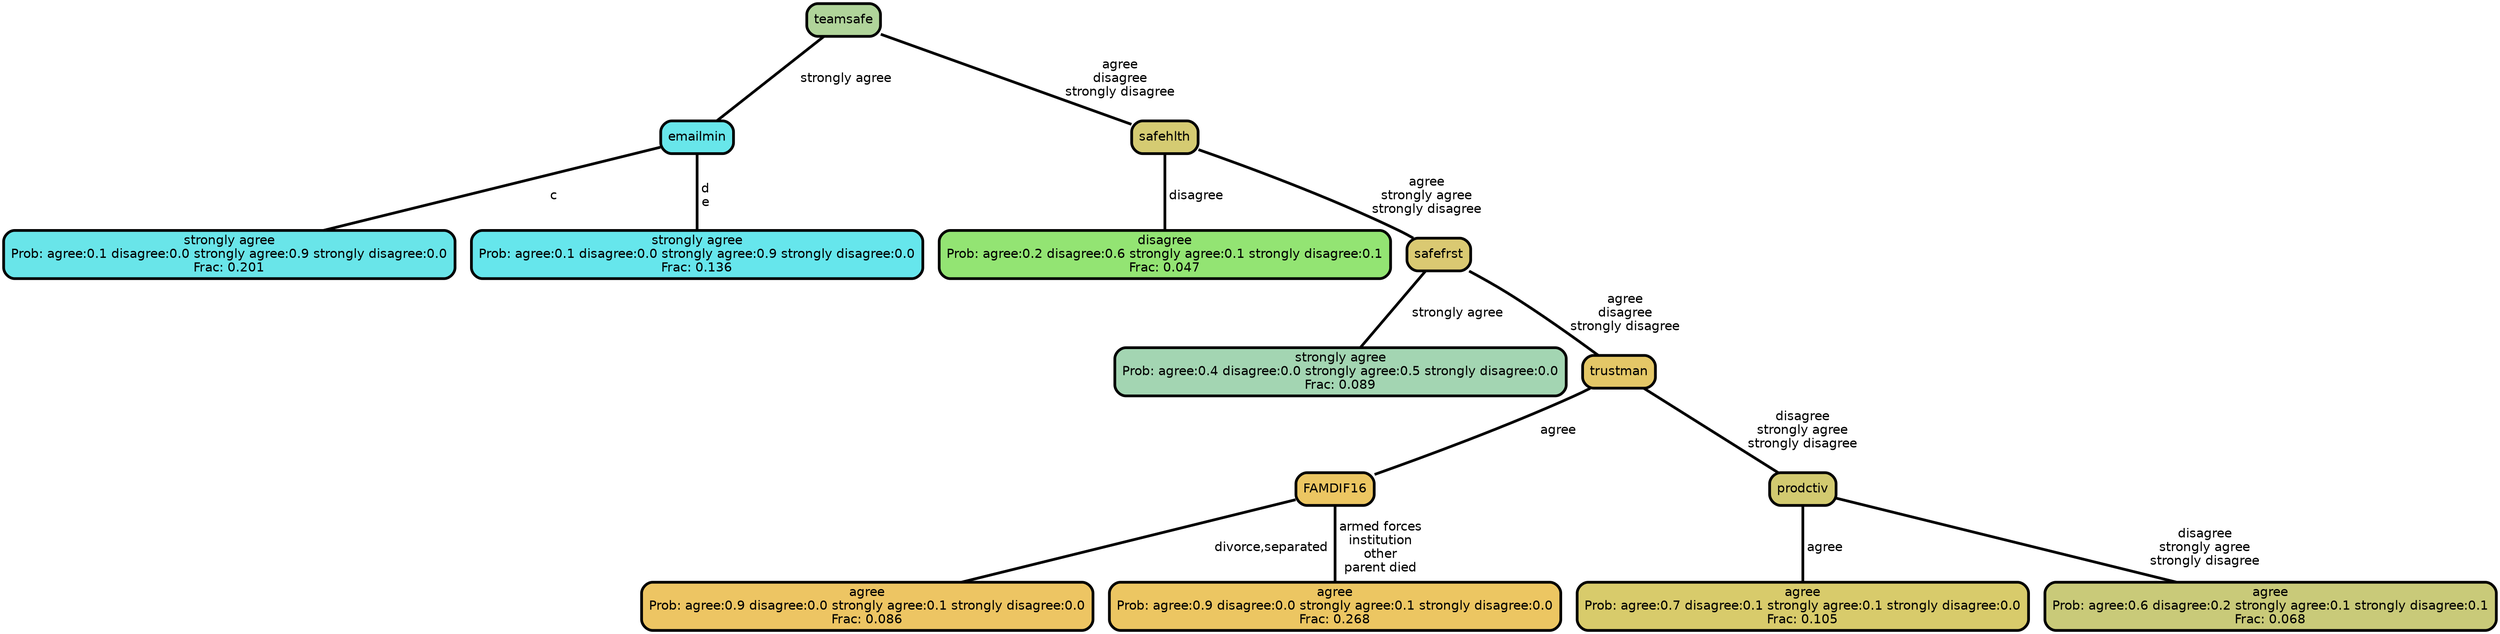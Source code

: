 graph Tree {
node [shape=box, style="filled, rounded",color="black",penwidth="3",fontcolor="black",                 fontname=helvetica] ;
graph [ranksep="0 equally", splines=straight,                 bgcolor=transparent, dpi=200] ;
edge [fontname=helvetica, color=black] ;
0 [label="strongly agree
Prob: agree:0.1 disagree:0.0 strongly agree:0.9 strongly disagree:0.0
Frac: 0.201", fillcolor="#69e5e9"] ;
1 [label="emailmin", fillcolor="#68e6ea"] ;
2 [label="strongly agree
Prob: agree:0.1 disagree:0.0 strongly agree:0.9 strongly disagree:0.0
Frac: 0.136", fillcolor="#66e6ec"] ;
3 [label="teamsafe", fillcolor="#b0d49a"] ;
4 [label="disagree
Prob: agree:0.2 disagree:0.6 strongly agree:0.1 strongly disagree:0.1
Frac: 0.047", fillcolor="#93e473"] ;
5 [label="safehlth", fillcolor="#d5cb72"] ;
6 [label="strongly agree
Prob: agree:0.4 disagree:0.0 strongly agree:0.5 strongly disagree:0.0
Frac: 0.089", fillcolor="#a3d5b2"] ;
7 [label="safefrst", fillcolor="#dac972"] ;
8 [label="agree
Prob: agree:0.9 disagree:0.0 strongly agree:0.1 strongly disagree:0.0
Frac: 0.086", fillcolor="#edc563"] ;
9 [label="FAMDIF16", fillcolor="#ecc662"] ;
10 [label="agree
Prob: agree:0.9 disagree:0.0 strongly agree:0.1 strongly disagree:0.0
Frac: 0.268", fillcolor="#ecc662"] ;
11 [label="trustman", fillcolor="#e4c767"] ;
12 [label="agree
Prob: agree:0.7 disagree:0.1 strongly agree:0.1 strongly disagree:0.0
Frac: 0.105", fillcolor="#d8cb6b"] ;
13 [label="prodctiv", fillcolor="#d2ca70"] ;
14 [label="agree
Prob: agree:0.6 disagree:0.2 strongly agree:0.1 strongly disagree:0.1
Frac: 0.068", fillcolor="#c9ca79"] ;
1 -- 0 [label=" c",penwidth=3] ;
1 -- 2 [label=" d\n e",penwidth=3] ;
3 -- 1 [label=" strongly agree",penwidth=3] ;
3 -- 5 [label=" agree\n disagree\n strongly disagree",penwidth=3] ;
5 -- 4 [label=" disagree",penwidth=3] ;
5 -- 7 [label=" agree\n strongly agree\n strongly disagree",penwidth=3] ;
7 -- 6 [label=" strongly agree",penwidth=3] ;
7 -- 11 [label=" agree\n disagree\n strongly disagree",penwidth=3] ;
9 -- 8 [label=" divorce,separated",penwidth=3] ;
9 -- 10 [label=" armed forces\n institution\n other\n parent died",penwidth=3] ;
11 -- 9 [label=" agree",penwidth=3] ;
11 -- 13 [label=" disagree\n strongly agree\n strongly disagree",penwidth=3] ;
13 -- 12 [label=" agree",penwidth=3] ;
13 -- 14 [label=" disagree\n strongly agree\n strongly disagree",penwidth=3] ;
{rank = same;}}